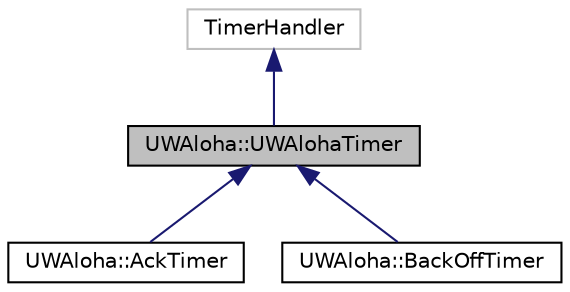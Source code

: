digraph "UWAloha::UWAlohaTimer"
{
 // LATEX_PDF_SIZE
  edge [fontname="Helvetica",fontsize="10",labelfontname="Helvetica",labelfontsize="10"];
  node [fontname="Helvetica",fontsize="10",shape=record];
  Node1 [label="UWAloha::UWAlohaTimer",height=0.2,width=0.4,color="black", fillcolor="grey75", style="filled", fontcolor="black",tooltip="Base class of all the timer used in this protocol."];
  Node2 -> Node1 [dir="back",color="midnightblue",fontsize="10",style="solid",fontname="Helvetica"];
  Node2 [label="TimerHandler",height=0.2,width=0.4,color="grey75", fillcolor="white", style="filled",tooltip=" "];
  Node1 -> Node3 [dir="back",color="midnightblue",fontsize="10",style="solid",fontname="Helvetica"];
  Node3 [label="UWAloha::AckTimer",height=0.2,width=0.4,color="black", fillcolor="white", style="filled",URL="$classUWAloha_1_1AckTimer.html",tooltip="Base class of AckTimer, which is a derived class of UWAlohaTimer."];
  Node1 -> Node4 [dir="back",color="midnightblue",fontsize="10",style="solid",fontname="Helvetica"];
  Node4 [label="UWAloha::BackOffTimer",height=0.2,width=0.4,color="black", fillcolor="white", style="filled",URL="$classUWAloha_1_1BackOffTimer.html",tooltip="Base class of BackoffTimer."];
}
